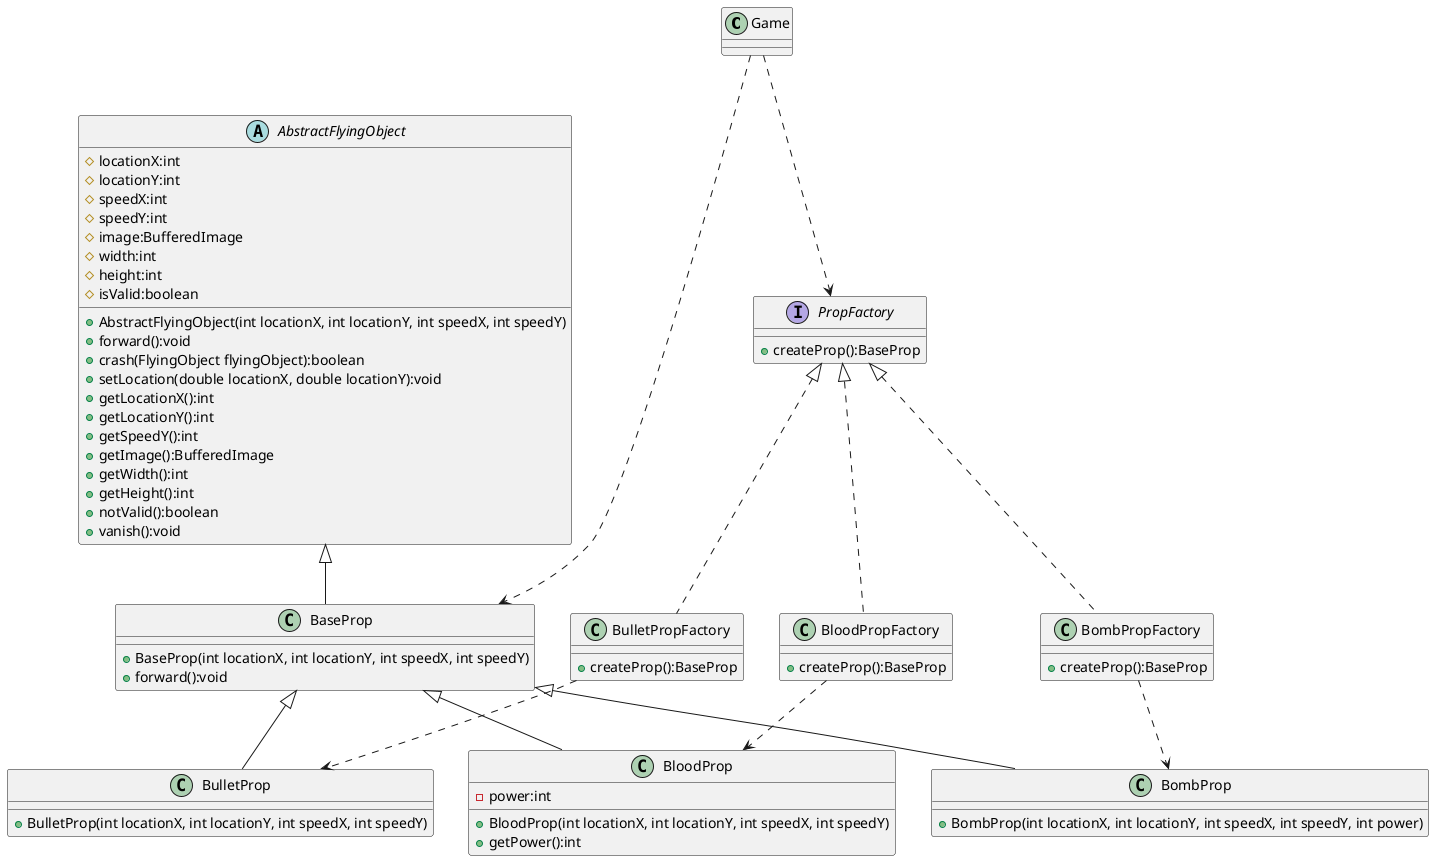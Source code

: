 @startuml
'https://plantuml.com/class-diagram
 class Game
 {

 }

abstract class AbstractFlyingObject
{
    # locationX:int
    # locationY:int
    # speedX:int
    # speedY:int
    # image:BufferedImage
    # width:int
    # height:int
    # isValid:boolean

    + AbstractFlyingObject(int locationX, int locationY, int speedX, int speedY)
    + forward():void
    + crash(FlyingObject flyingObject):boolean
    + setLocation(double locationX, double locationY):void
    + getLocationX():int
    + getLocationY():int
    + getSpeedY():int
    + getImage():BufferedImage
    + getWidth():int
    + getHeight():int
    + notValid():boolean
    + vanish():void
}

class BaseProp
{
    + BaseProp(int locationX, int locationY, int speedX, int speedY)
    + forward():void
}

interface PropFactory
{
    +createProp():BaseProp
}

class BloodPropFactory
{
    +createProp():BaseProp
}

class BombPropFactory
{
    +createProp():BaseProp
}

class BulletPropFactory
{
    +createProp():BaseProp
}

AbstractFlyingObject <|-- BaseProp

BaseProp <|-- BloodProp
BaseProp <|-- BombProp
BaseProp <|-- BulletProp

BaseProp <.up. Game
PropFactory <.up. Game

BloodProp <.up. BloodPropFactory
BombProp <.up. BombPropFactory
BulletProp <.up. BulletPropFactory

PropFactory <|.. BloodPropFactory
PropFactory <|.. BombPropFactory
PropFactory <|.. BulletPropFactory

class BloodProp
{
    - power:int
    + BloodProp(int locationX, int locationY, int speedX, int speedY)
    + getPower():int
}

class BombProp
{
    + BombProp(int locationX, int locationY, int speedX, int speedY, int power)
}

class BulletProp
{
    + BulletProp(int locationX, int locationY, int speedX, int speedY)
}

@enduml